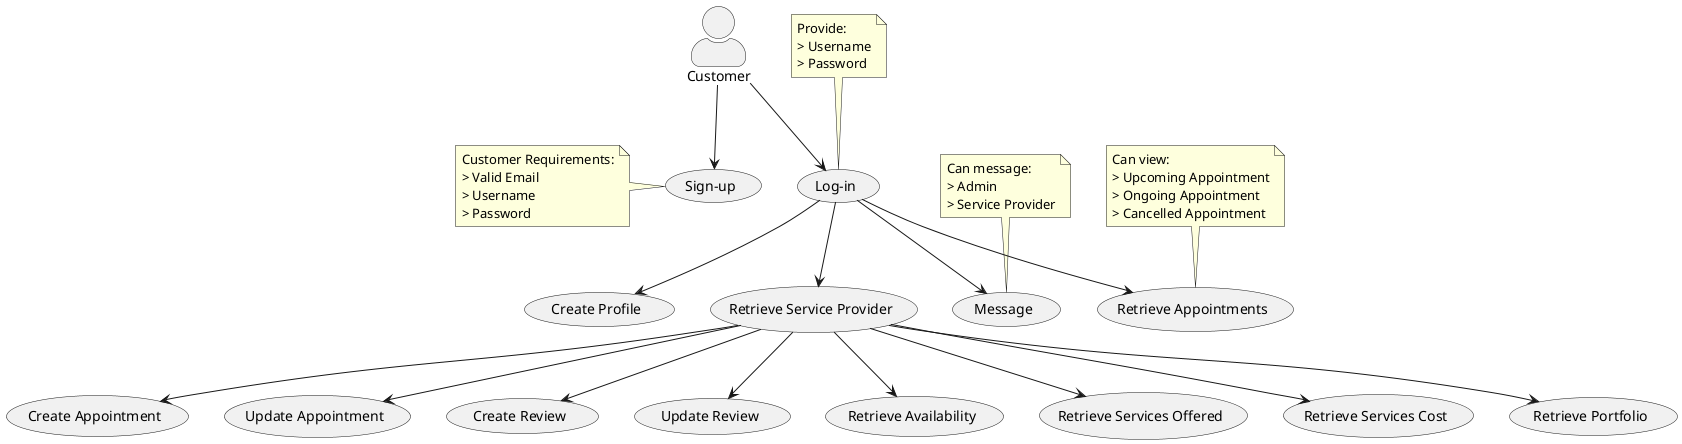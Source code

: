 @startuml
top to bottom direction
skinparam actorStyle awesome

actor Customer

Customer --> (Sign-up)
Customer --> (Log-in)
(Log-in) --> (Create Profile)
(Log-in) --> (Retrieve Service Provider)
(Log-in) --> (Message)
(Log-in) --> (Retrieve Appointments)
(Retrieve Service Provider) --> (Create Appointment)
(Retrieve Service Provider) --> (Update Appointment)
(Retrieve Service Provider) --> (Create Review)
(Retrieve Service Provider) --> (Update Review)
(Retrieve Service Provider) --> (Retrieve Availability)
(Retrieve Service Provider) --> (Retrieve Services Offered)
(Retrieve Service Provider) --> (Retrieve Services Cost)
(Retrieve Service Provider) --> (Retrieve Portfolio)

' NOTE
note left of (Sign-up)
Customer Requirements:
> Valid Email
> Username
> Password
end note

note top of (Log-in)
Provide:
> Username
> Password
end note

note top of (Message)
Can message:
> Admin
> Service Provider
end note

note top of (Retrieve Appointments)
Can view:
> Upcoming Appointment
> Ongoing Appointment
> Cancelled Appointment
end note

@enduml